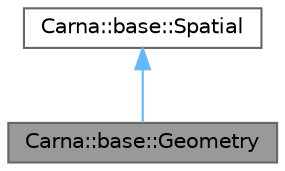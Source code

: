 digraph "Carna::base::Geometry"
{
 // LATEX_PDF_SIZE
  bgcolor="transparent";
  edge [fontname=Helvetica,fontsize=10,labelfontname=Helvetica,labelfontsize=10];
  node [fontname=Helvetica,fontsize=10,shape=box,height=0.2,width=0.4];
  Node1 [id="Node000001",label="Carna::base::Geometry",height=0.2,width=0.4,color="gray40", fillcolor="grey60", style="filled", fontcolor="black",tooltip="Defines scene graph leafs. Instances of this class represent visible geometry that can be rendered...."];
  Node2 -> Node1 [id="edge1_Node000001_Node000002",dir="back",color="steelblue1",style="solid",tooltip=" "];
  Node2 [id="Node000002",label="Carna::base::Spatial",height=0.2,width=0.4,color="gray40", fillcolor="white", style="filled",URL="$classCarna_1_1base_1_1Spatial.html",tooltip="Represents a spatial scene element. It's location is determined relatively to another spatial that is..."];
}

